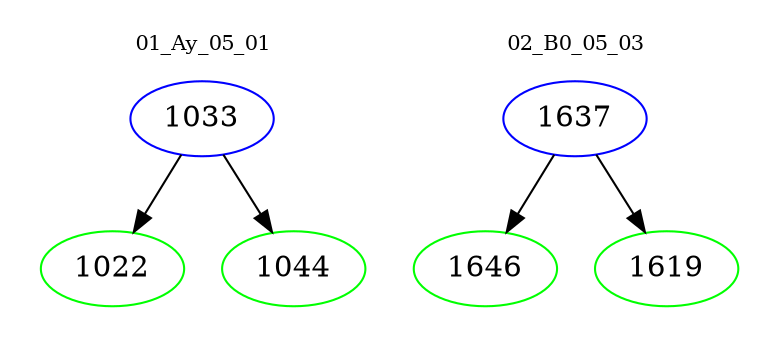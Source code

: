 digraph{
subgraph cluster_0 {
color = white
label = "01_Ay_05_01";
fontsize=10;
T0_1033 [label="1033", color="blue"]
T0_1033 -> T0_1022 [color="black"]
T0_1022 [label="1022", color="green"]
T0_1033 -> T0_1044 [color="black"]
T0_1044 [label="1044", color="green"]
}
subgraph cluster_1 {
color = white
label = "02_B0_05_03";
fontsize=10;
T1_1637 [label="1637", color="blue"]
T1_1637 -> T1_1646 [color="black"]
T1_1646 [label="1646", color="green"]
T1_1637 -> T1_1619 [color="black"]
T1_1619 [label="1619", color="green"]
}
}
